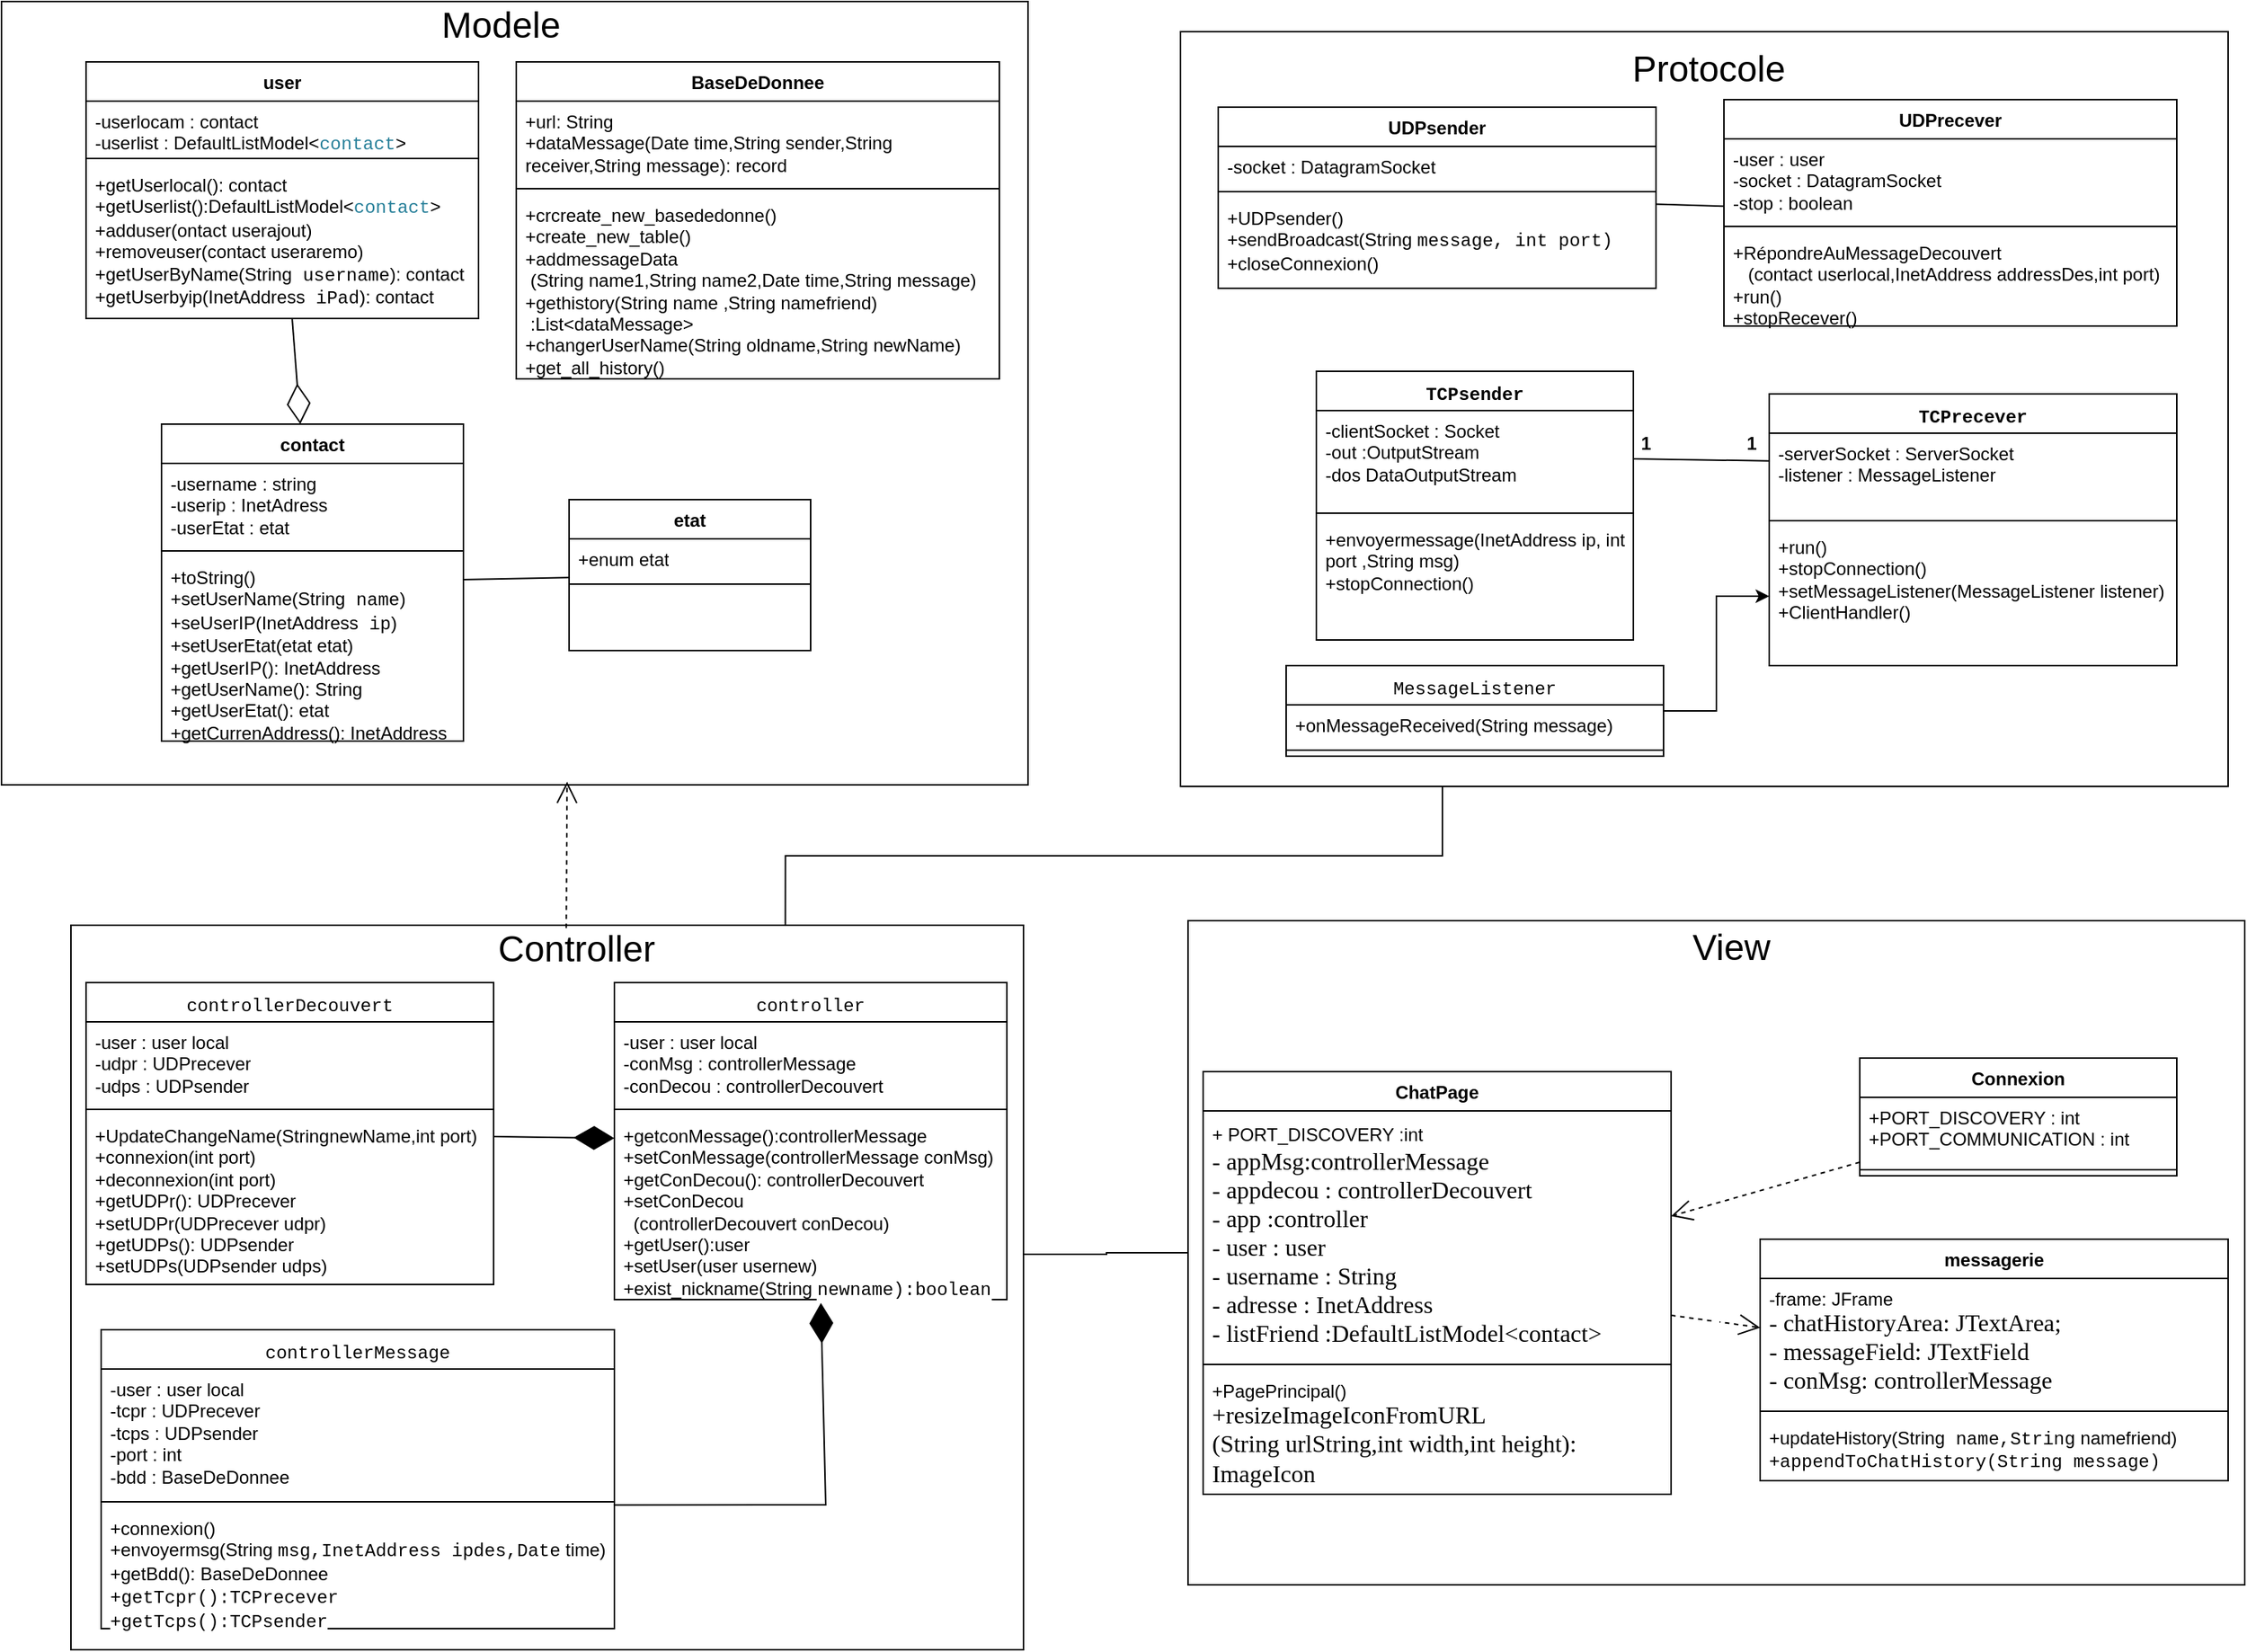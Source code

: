 <mxfile version="22.1.17" type="device">
  <diagram name="Page-1" id="2YBvvXClWsGukQMizWep">
    <mxGraphModel dx="1909" dy="917" grid="1" gridSize="10" guides="1" tooltips="1" connect="1" arrows="1" fold="1" page="1" pageScale="1" pageWidth="850" pageHeight="1100" math="0" shadow="0">
      <root>
        <mxCell id="0" />
        <mxCell id="1" parent="0" />
        <mxCell id="VNb70Ho15krXr_s_kGQd-6" value="" style="rounded=0;whiteSpace=wrap;html=1;" parent="1" vertex="1">
          <mxGeometry x="204" y="70" width="680" height="519" as="geometry" />
        </mxCell>
        <mxCell id="VNb70Ho15krXr_s_kGQd-8" value="&lt;font style=&quot;font-size: 24px;&quot;&gt;Modele&lt;/font&gt;" style="text;html=1;strokeColor=none;fillColor=none;align=center;verticalAlign=middle;whiteSpace=wrap;rounded=0;" parent="1" vertex="1">
          <mxGeometry x="505" y="71" width="60" height="30" as="geometry" />
        </mxCell>
        <mxCell id="VNb70Ho15krXr_s_kGQd-9" value="" style="rounded=0;whiteSpace=wrap;html=1;" parent="1" vertex="1">
          <mxGeometry x="985" y="90" width="694" height="500" as="geometry" />
        </mxCell>
        <mxCell id="VNb70Ho15krXr_s_kGQd-10" value="&lt;font style=&quot;font-size: 24px;&quot;&gt;Protocole&lt;/font&gt;" style="text;html=1;strokeColor=none;fillColor=none;align=center;verticalAlign=middle;whiteSpace=wrap;rounded=0;" parent="1" vertex="1">
          <mxGeometry x="1305" y="100" width="60" height="30" as="geometry" />
        </mxCell>
        <mxCell id="VNb70Ho15krXr_s_kGQd-11" value="" style="rounded=0;whiteSpace=wrap;html=1;" parent="1" vertex="1">
          <mxGeometry x="250" y="682" width="631" height="480" as="geometry" />
        </mxCell>
        <mxCell id="VNb70Ho15krXr_s_kGQd-12" value="&lt;font style=&quot;font-size: 24px;&quot;&gt;Controller&lt;/font&gt;" style="text;html=1;strokeColor=none;fillColor=none;align=center;verticalAlign=middle;whiteSpace=wrap;rounded=0;" parent="1" vertex="1">
          <mxGeometry x="555" y="683" width="60" height="30" as="geometry" />
        </mxCell>
        <mxCell id="VNb70Ho15krXr_s_kGQd-13" value="user" style="swimlane;fontStyle=1;align=center;verticalAlign=top;childLayout=stackLayout;horizontal=1;startSize=26;horizontalStack=0;resizeParent=1;resizeParentMax=0;resizeLast=0;collapsible=1;marginBottom=0;whiteSpace=wrap;html=1;" parent="1" vertex="1">
          <mxGeometry x="260" y="110" width="260" height="170" as="geometry" />
        </mxCell>
        <mxCell id="VNb70Ho15krXr_s_kGQd-14" value="-userlocam : contact&lt;br&gt;-userlist : DefaultListModel&lt;span style=&quot;font-family: Menlo, Monaco, &amp;quot;Courier New&amp;quot;, monospace; background-color: rgb(255, 255, 255);&quot;&gt;&amp;lt;&lt;/span&gt;&lt;span style=&quot;font-family: Menlo, Monaco, &amp;quot;Courier New&amp;quot;, monospace; background-color: rgb(255, 255, 255); color: rgb(38, 127, 153);&quot;&gt;contact&lt;/span&gt;&lt;span style=&quot;font-family: Menlo, Monaco, &amp;quot;Courier New&amp;quot;, monospace; background-color: rgb(255, 255, 255);&quot;&gt;&amp;gt;&lt;/span&gt;" style="text;strokeColor=none;fillColor=none;align=left;verticalAlign=top;spacingLeft=4;spacingRight=4;overflow=hidden;rotatable=0;points=[[0,0.5],[1,0.5]];portConstraint=eastwest;whiteSpace=wrap;html=1;" parent="VNb70Ho15krXr_s_kGQd-13" vertex="1">
          <mxGeometry y="26" width="260" height="34" as="geometry" />
        </mxCell>
        <mxCell id="VNb70Ho15krXr_s_kGQd-15" value="" style="line;strokeWidth=1;fillColor=none;align=left;verticalAlign=middle;spacingTop=-1;spacingLeft=3;spacingRight=3;rotatable=0;labelPosition=right;points=[];portConstraint=eastwest;strokeColor=inherit;" parent="VNb70Ho15krXr_s_kGQd-13" vertex="1">
          <mxGeometry y="60" width="260" height="8" as="geometry" />
        </mxCell>
        <mxCell id="VNb70Ho15krXr_s_kGQd-16" value="+getUserlocal():&amp;nbsp;contact&lt;br&gt;+getUserlist():DefaultListModel&amp;lt;&lt;span style=&quot;border-color: var(--border-color); font-family: Menlo, Monaco, &amp;quot;Courier New&amp;quot;, monospace; background-color: rgb(255, 255, 255); color: rgb(38, 127, 153);&quot;&gt;contact&lt;/span&gt;&lt;span style=&quot;border-color: var(--border-color); font-family: Menlo, Monaco, &amp;quot;Courier New&amp;quot;, monospace; background-color: rgb(255, 255, 255);&quot;&gt;&amp;gt;&lt;/span&gt;&lt;br&gt;+adduser(ontact userajout)&lt;br&gt;+removeuser(contact useraremo)&lt;br&gt;+getUserByName(String&lt;span style=&quot;font-family: Menlo, Monaco, &amp;quot;Courier New&amp;quot;, monospace; background-color: rgb(255, 255, 255);&quot;&gt; username&lt;/span&gt;):&amp;nbsp;contact&lt;br&gt;+getUserbyip(InetAddress&lt;span style=&quot;font-family: Menlo, Monaco, &amp;quot;Courier New&amp;quot;, monospace; background-color: rgb(255, 255, 255);&quot;&gt;&amp;nbsp;&lt;/span&gt;&lt;font face=&quot;Menlo, Monaco, Courier New, monospace&quot;&gt;iPad&lt;/font&gt;):&amp;nbsp;contact" style="text;strokeColor=none;fillColor=none;align=left;verticalAlign=top;spacingLeft=4;spacingRight=4;overflow=hidden;rotatable=0;points=[[0,0.5],[1,0.5]];portConstraint=eastwest;whiteSpace=wrap;html=1;" parent="VNb70Ho15krXr_s_kGQd-13" vertex="1">
          <mxGeometry y="68" width="260" height="102" as="geometry" />
        </mxCell>
        <mxCell id="VNb70Ho15krXr_s_kGQd-17" value="contact" style="swimlane;fontStyle=1;align=center;verticalAlign=top;childLayout=stackLayout;horizontal=1;startSize=26;horizontalStack=0;resizeParent=1;resizeParentMax=0;resizeLast=0;collapsible=1;marginBottom=0;whiteSpace=wrap;html=1;" parent="1" vertex="1">
          <mxGeometry x="310" y="350" width="200" height="210" as="geometry" />
        </mxCell>
        <mxCell id="VNb70Ho15krXr_s_kGQd-18" value="-username : string&lt;br&gt;-userip : InetAdress&lt;br&gt;-userEtat : etat" style="text;strokeColor=none;fillColor=none;align=left;verticalAlign=top;spacingLeft=4;spacingRight=4;overflow=hidden;rotatable=0;points=[[0,0.5],[1,0.5]];portConstraint=eastwest;whiteSpace=wrap;html=1;" parent="VNb70Ho15krXr_s_kGQd-17" vertex="1">
          <mxGeometry y="26" width="200" height="54" as="geometry" />
        </mxCell>
        <mxCell id="VNb70Ho15krXr_s_kGQd-19" value="" style="line;strokeWidth=1;fillColor=none;align=left;verticalAlign=middle;spacingTop=-1;spacingLeft=3;spacingRight=3;rotatable=0;labelPosition=right;points=[];portConstraint=eastwest;strokeColor=inherit;" parent="VNb70Ho15krXr_s_kGQd-17" vertex="1">
          <mxGeometry y="80" width="200" height="8" as="geometry" />
        </mxCell>
        <mxCell id="VNb70Ho15krXr_s_kGQd-20" value="+toString()&lt;br&gt;+setUserName(String&lt;span style=&quot;font-family: Menlo, Monaco, &amp;quot;Courier New&amp;quot;, monospace; background-color: rgb(255, 255, 255);&quot;&gt; name&lt;/span&gt;)&lt;br&gt;+seUserIP(InetAddress&lt;span style=&quot;font-family: Menlo, Monaco, &amp;quot;Courier New&amp;quot;, monospace; background-color: rgb(255, 255, 255);&quot;&gt; ip&lt;/span&gt;)&lt;br&gt;+setUserEtat(etat etat)&lt;br&gt;+getUserIP():&amp;nbsp;InetAddress&lt;br&gt;+getUserName():&amp;nbsp;String&lt;br&gt;+getUserEtat():&amp;nbsp;etat&lt;br&gt;+getCurrenAddress():&amp;nbsp;InetAddress" style="text;strokeColor=none;fillColor=none;align=left;verticalAlign=top;spacingLeft=4;spacingRight=4;overflow=hidden;rotatable=0;points=[[0,0.5],[1,0.5]];portConstraint=eastwest;whiteSpace=wrap;html=1;" parent="VNb70Ho15krXr_s_kGQd-17" vertex="1">
          <mxGeometry y="88" width="200" height="122" as="geometry" />
        </mxCell>
        <mxCell id="VNb70Ho15krXr_s_kGQd-25" value="etat" style="swimlane;fontStyle=1;align=center;verticalAlign=top;childLayout=stackLayout;horizontal=1;startSize=26;horizontalStack=0;resizeParent=1;resizeParentMax=0;resizeLast=0;collapsible=1;marginBottom=0;whiteSpace=wrap;html=1;" parent="1" vertex="1">
          <mxGeometry x="580" y="400" width="160" height="100" as="geometry" />
        </mxCell>
        <mxCell id="VNb70Ho15krXr_s_kGQd-26" value="+enum etat" style="text;strokeColor=none;fillColor=none;align=left;verticalAlign=top;spacingLeft=4;spacingRight=4;overflow=hidden;rotatable=0;points=[[0,0.5],[1,0.5]];portConstraint=eastwest;whiteSpace=wrap;html=1;" parent="VNb70Ho15krXr_s_kGQd-25" vertex="1">
          <mxGeometry y="26" width="160" height="26" as="geometry" />
        </mxCell>
        <mxCell id="VNb70Ho15krXr_s_kGQd-27" value="" style="line;strokeWidth=1;fillColor=none;align=left;verticalAlign=middle;spacingTop=-1;spacingLeft=3;spacingRight=3;rotatable=0;labelPosition=right;points=[];portConstraint=eastwest;strokeColor=inherit;" parent="VNb70Ho15krXr_s_kGQd-25" vertex="1">
          <mxGeometry y="52" width="160" height="8" as="geometry" />
        </mxCell>
        <mxCell id="VNb70Ho15krXr_s_kGQd-28" value="&lt;br&gt;&lt;br&gt;&lt;br&gt;" style="text;strokeColor=none;fillColor=none;align=left;verticalAlign=top;spacingLeft=4;spacingRight=4;overflow=hidden;rotatable=0;points=[[0,0.5],[1,0.5]];portConstraint=eastwest;whiteSpace=wrap;html=1;" parent="VNb70Ho15krXr_s_kGQd-25" vertex="1">
          <mxGeometry y="60" width="160" height="40" as="geometry" />
        </mxCell>
        <mxCell id="VNb70Ho15krXr_s_kGQd-41" value="UDPsender" style="swimlane;fontStyle=1;align=center;verticalAlign=top;childLayout=stackLayout;horizontal=1;startSize=26;horizontalStack=0;resizeParent=1;resizeParentMax=0;resizeLast=0;collapsible=1;marginBottom=0;whiteSpace=wrap;html=1;" parent="1" vertex="1">
          <mxGeometry x="1010" y="140" width="290" height="120" as="geometry" />
        </mxCell>
        <mxCell id="VNb70Ho15krXr_s_kGQd-42" value="-socket : DatagramSocket" style="text;strokeColor=none;fillColor=none;align=left;verticalAlign=top;spacingLeft=4;spacingRight=4;overflow=hidden;rotatable=0;points=[[0,0.5],[1,0.5]];portConstraint=eastwest;whiteSpace=wrap;html=1;" parent="VNb70Ho15krXr_s_kGQd-41" vertex="1">
          <mxGeometry y="26" width="290" height="26" as="geometry" />
        </mxCell>
        <mxCell id="VNb70Ho15krXr_s_kGQd-43" value="" style="line;strokeWidth=1;fillColor=none;align=left;verticalAlign=middle;spacingTop=-1;spacingLeft=3;spacingRight=3;rotatable=0;labelPosition=right;points=[];portConstraint=eastwest;strokeColor=inherit;" parent="VNb70Ho15krXr_s_kGQd-41" vertex="1">
          <mxGeometry y="52" width="290" height="8" as="geometry" />
        </mxCell>
        <mxCell id="VNb70Ho15krXr_s_kGQd-44" value="+UDPsender()&lt;br&gt;+sendBroadcast(String&amp;nbsp;&lt;span style=&quot;background-color: rgb(255, 255, 255);&quot;&gt;&lt;font face=&quot;Menlo, Monaco, Courier New, monospace&quot;&gt;message, int&lt;/font&gt;&lt;/span&gt;&lt;span style=&quot;font-family: Menlo, Monaco, &amp;quot;Courier New&amp;quot;, monospace; background-color: rgb(255, 255, 255);&quot;&gt;&amp;nbsp;port)&lt;/span&gt;&lt;br&gt;+closeConnexion()" style="text;strokeColor=none;fillColor=none;align=left;verticalAlign=top;spacingLeft=4;spacingRight=4;overflow=hidden;rotatable=0;points=[[0,0.5],[1,0.5]];portConstraint=eastwest;whiteSpace=wrap;html=1;" parent="VNb70Ho15krXr_s_kGQd-41" vertex="1">
          <mxGeometry y="60" width="290" height="60" as="geometry" />
        </mxCell>
        <mxCell id="VNb70Ho15krXr_s_kGQd-45" value="UDPrecever" style="swimlane;fontStyle=1;align=center;verticalAlign=top;childLayout=stackLayout;horizontal=1;startSize=26;horizontalStack=0;resizeParent=1;resizeParentMax=0;resizeLast=0;collapsible=1;marginBottom=0;whiteSpace=wrap;html=1;" parent="1" vertex="1">
          <mxGeometry x="1345" y="135" width="300" height="150" as="geometry" />
        </mxCell>
        <mxCell id="VNb70Ho15krXr_s_kGQd-46" value="-user : user&lt;br&gt;-socket : DatagramSocket&lt;br&gt;-stop : boolean" style="text;strokeColor=none;fillColor=none;align=left;verticalAlign=top;spacingLeft=4;spacingRight=4;overflow=hidden;rotatable=0;points=[[0,0.5],[1,0.5]];portConstraint=eastwest;whiteSpace=wrap;html=1;" parent="VNb70Ho15krXr_s_kGQd-45" vertex="1">
          <mxGeometry y="26" width="300" height="54" as="geometry" />
        </mxCell>
        <mxCell id="VNb70Ho15krXr_s_kGQd-47" value="" style="line;strokeWidth=1;fillColor=none;align=left;verticalAlign=middle;spacingTop=-1;spacingLeft=3;spacingRight=3;rotatable=0;labelPosition=right;points=[];portConstraint=eastwest;strokeColor=inherit;" parent="VNb70Ho15krXr_s_kGQd-45" vertex="1">
          <mxGeometry y="80" width="300" height="8" as="geometry" />
        </mxCell>
        <mxCell id="VNb70Ho15krXr_s_kGQd-48" value="&lt;font face=&quot;Helvetica&quot; style=&quot;font-size: 12px;&quot;&gt;+RépondreAuMessageDecouvert&lt;br&gt;&amp;nbsp; &amp;nbsp;(contact userlocal,InetAddress&amp;nbsp;&lt;span style=&quot;background-color: rgb(255, 255, 255);&quot;&gt;addressDes,int&amp;nbsp;&lt;/span&gt;&lt;span style=&quot;background-color: rgb(255, 255, 255);&quot;&gt;port&lt;/span&gt;)&lt;br&gt;+run()&lt;br&gt;+stopRecever()&lt;/font&gt;" style="text;strokeColor=none;fillColor=none;align=left;verticalAlign=top;spacingLeft=4;spacingRight=4;overflow=hidden;rotatable=0;points=[[0,0.5],[1,0.5]];portConstraint=eastwest;whiteSpace=wrap;html=1;" parent="VNb70Ho15krXr_s_kGQd-45" vertex="1">
          <mxGeometry y="88" width="300" height="62" as="geometry" />
        </mxCell>
        <mxCell id="VNb70Ho15krXr_s_kGQd-49" value="&lt;div style=&quot;font-weight: normal; text-align: start; background-color: rgb(255, 255, 255); font-family: Menlo, Monaco, &amp;quot;Courier New&amp;quot;, monospace; line-height: 18px;&quot;&gt;controllerDecouvert&lt;/div&gt;" style="swimlane;fontStyle=1;align=center;verticalAlign=top;childLayout=stackLayout;horizontal=1;startSize=26;horizontalStack=0;resizeParent=1;resizeParentMax=0;resizeLast=0;collapsible=1;marginBottom=0;whiteSpace=wrap;html=1;" parent="1" vertex="1">
          <mxGeometry x="260" y="720" width="270" height="200" as="geometry" />
        </mxCell>
        <mxCell id="VNb70Ho15krXr_s_kGQd-50" value="-user : user local&lt;br&gt;-udpr : UDPrecever&lt;br&gt;-udps : UDPsender" style="text;strokeColor=none;fillColor=none;align=left;verticalAlign=top;spacingLeft=4;spacingRight=4;overflow=hidden;rotatable=0;points=[[0,0.5],[1,0.5]];portConstraint=eastwest;whiteSpace=wrap;html=1;" parent="VNb70Ho15krXr_s_kGQd-49" vertex="1">
          <mxGeometry y="26" width="270" height="54" as="geometry" />
        </mxCell>
        <mxCell id="VNb70Ho15krXr_s_kGQd-51" value="" style="line;strokeWidth=1;fillColor=none;align=left;verticalAlign=middle;spacingTop=-1;spacingLeft=3;spacingRight=3;rotatable=0;labelPosition=right;points=[];portConstraint=eastwest;strokeColor=inherit;" parent="VNb70Ho15krXr_s_kGQd-49" vertex="1">
          <mxGeometry y="80" width="270" height="8" as="geometry" />
        </mxCell>
        <mxCell id="VNb70Ho15krXr_s_kGQd-52" value="+UpdateChangeName(StringnewName,int port)&lt;br&gt;+connexion(int port)&lt;br&gt;+deconnexion(int port)&lt;br&gt;+getUDPr():&amp;nbsp;UDPrecever&lt;br&gt;+setUDPr(UDPrecever&amp;nbsp;udpr)&lt;br&gt;+getUDPs():&amp;nbsp;UDPsender&lt;br&gt;+setUDPs(UDPsender&amp;nbsp;udps)" style="text;strokeColor=none;fillColor=none;align=left;verticalAlign=top;spacingLeft=4;spacingRight=4;overflow=hidden;rotatable=0;points=[[0,0.5],[1,0.5]];portConstraint=eastwest;whiteSpace=wrap;html=1;" parent="VNb70Ho15krXr_s_kGQd-49" vertex="1">
          <mxGeometry y="88" width="270" height="112" as="geometry" />
        </mxCell>
        <mxCell id="VNb70Ho15krXr_s_kGQd-65" value="" style="rounded=0;whiteSpace=wrap;html=1;" parent="1" vertex="1">
          <mxGeometry x="990" y="679" width="700" height="440" as="geometry" />
        </mxCell>
        <mxCell id="VNb70Ho15krXr_s_kGQd-67" value="&lt;font style=&quot;font-size: 24px;&quot;&gt;View&lt;/font&gt;" style="text;html=1;strokeColor=none;fillColor=none;align=center;verticalAlign=middle;whiteSpace=wrap;rounded=0;" parent="1" vertex="1">
          <mxGeometry x="1320" y="682" width="60" height="30" as="geometry" />
        </mxCell>
        <mxCell id="VNb70Ho15krXr_s_kGQd-72" value="ChatPage" style="swimlane;fontStyle=1;align=center;verticalAlign=top;childLayout=stackLayout;horizontal=1;startSize=26;horizontalStack=0;resizeParent=1;resizeParentMax=0;resizeLast=0;collapsible=1;marginBottom=0;whiteSpace=wrap;html=1;" parent="1" vertex="1">
          <mxGeometry x="1000" y="779" width="310" height="280" as="geometry" />
        </mxCell>
        <mxCell id="VNb70Ho15krXr_s_kGQd-73" value="&lt;div style=&quot;background-color: rgb(255, 255, 255); line-height: 18px;&quot;&gt;&lt;div&gt;&lt;font face=&quot;Helvetica&quot; style=&quot;font-size: 12px;&quot;&gt;    + PORT_DISCOVERY :int&amp;nbsp;&lt;/font&gt;&lt;/div&gt;&lt;div&gt;    &lt;/div&gt;&lt;div&gt;    &lt;font face=&quot;jWX6FB5qp2vcf8BzZ9ym&quot; size=&quot;3&quot;&gt;-&amp;nbsp;appMsg:controllerMessage&lt;/font&gt;&lt;/div&gt;&lt;div&gt;    &lt;font face=&quot;jWX6FB5qp2vcf8BzZ9ym&quot; size=&quot;3&quot;&gt;-&amp;nbsp;appdecou : controllerDecouvert&lt;/font&gt;&lt;/div&gt;&lt;div&gt;    &lt;font face=&quot;jWX6FB5qp2vcf8BzZ9ym&quot; size=&quot;3&quot;&gt;-&amp;nbsp;app :controller&lt;/font&gt;&lt;/div&gt;&lt;div&gt;    &lt;font face=&quot;jWX6FB5qp2vcf8BzZ9ym&quot; size=&quot;3&quot;&gt;- user : user&lt;/font&gt;&lt;/div&gt;&lt;div&gt;    &lt;font face=&quot;jWX6FB5qp2vcf8BzZ9ym&quot; size=&quot;3&quot;&gt;-&amp;nbsp;username :&amp;nbsp;String&lt;/font&gt;&lt;/div&gt;&lt;div&gt;    &lt;font face=&quot;jWX6FB5qp2vcf8BzZ9ym&quot; size=&quot;3&quot;&gt;- adresse :&amp;nbsp;InetAddress&lt;/font&gt;&lt;/div&gt;&lt;div&gt;    &lt;font face=&quot;jWX6FB5qp2vcf8BzZ9ym&quot; size=&quot;3&quot;&gt;- listFriend :DefaultListModel&amp;lt;contact&amp;gt;&lt;/font&gt;&lt;/div&gt;&lt;/div&gt;" style="text;strokeColor=none;fillColor=none;align=left;verticalAlign=top;spacingLeft=4;spacingRight=4;overflow=hidden;rotatable=0;points=[[0,0.5],[1,0.5]];portConstraint=eastwest;whiteSpace=wrap;html=1;" parent="VNb70Ho15krXr_s_kGQd-72" vertex="1">
          <mxGeometry y="26" width="310" height="164" as="geometry" />
        </mxCell>
        <mxCell id="VNb70Ho15krXr_s_kGQd-74" value="" style="line;strokeWidth=1;fillColor=none;align=left;verticalAlign=middle;spacingTop=-1;spacingLeft=3;spacingRight=3;rotatable=0;labelPosition=right;points=[];portConstraint=eastwest;strokeColor=inherit;" parent="VNb70Ho15krXr_s_kGQd-72" vertex="1">
          <mxGeometry y="190" width="310" height="8" as="geometry" />
        </mxCell>
        <mxCell id="VNb70Ho15krXr_s_kGQd-75" value="&lt;font style=&quot;font-size: 12px;&quot; face=&quot;Helvetica&quot;&gt;+PagePrincipal()&lt;br&gt;&lt;/font&gt;&lt;div style=&quot;background-color: rgb(255, 255, 255); line-height: 18px;&quot;&gt;&lt;font size=&quot;3&quot; face=&quot;jMMzIu0_Fu1JXjj66-fE&quot;&gt;+resizeImageIconFromURL&lt;/font&gt;&lt;/div&gt;&lt;div style=&quot;background-color: rgb(255, 255, 255); line-height: 18px;&quot;&gt;&lt;font size=&quot;3&quot; face=&quot;jMMzIu0_Fu1JXjj66-fE&quot;&gt;(String urlString,int width,int height):&lt;/font&gt;&lt;/div&gt;&lt;font size=&quot;3&quot; face=&quot;jMMzIu0_Fu1JXjj66-fE&quot;&gt;ImageIcon&lt;/font&gt;" style="text;strokeColor=none;fillColor=none;align=left;verticalAlign=top;spacingLeft=4;spacingRight=4;overflow=hidden;rotatable=0;points=[[0,0.5],[1,0.5]];portConstraint=eastwest;whiteSpace=wrap;html=1;" parent="VNb70Ho15krXr_s_kGQd-72" vertex="1">
          <mxGeometry y="198" width="310" height="82" as="geometry" />
        </mxCell>
        <mxCell id="VNb70Ho15krXr_s_kGQd-76" value="messagerie" style="swimlane;fontStyle=1;align=center;verticalAlign=top;childLayout=stackLayout;horizontal=1;startSize=26;horizontalStack=0;resizeParent=1;resizeParentMax=0;resizeLast=0;collapsible=1;marginBottom=0;whiteSpace=wrap;html=1;" parent="1" vertex="1">
          <mxGeometry x="1369" y="890" width="310" height="160" as="geometry" />
        </mxCell>
        <mxCell id="VNb70Ho15krXr_s_kGQd-77" value="&lt;font style=&quot;font-size: 12px;&quot; face=&quot;Helvetica&quot;&gt;-frame:&lt;span style=&quot;caret-color: rgb(0, 0, 255);&quot;&gt;&amp;nbsp;JFrame&lt;/span&gt;&lt;span style=&quot;background-color: rgb(255, 255, 255);&quot;&gt;&lt;br&gt;&lt;/span&gt;&lt;/font&gt;&lt;div style=&quot;background-color: rgb(255, 255, 255); line-height: 18px;&quot;&gt;&lt;div&gt;    &lt;font size=&quot;3&quot; face=&quot;Sn9Caa7I0fBbzUxVreMu&quot;&gt;-&amp;nbsp;chatHistoryArea:&amp;nbsp;JTextArea;&lt;/font&gt;&lt;/div&gt;&lt;div&gt;    &lt;font size=&quot;3&quot; face=&quot;Sn9Caa7I0fBbzUxVreMu&quot;&gt;-&amp;nbsp;messageField:&amp;nbsp;JTextField&lt;/font&gt;&lt;/div&gt;&lt;div&gt;    &lt;font size=&quot;3&quot; face=&quot;Sn9Caa7I0fBbzUxVreMu&quot;&gt;-&amp;nbsp;conMsg: controllerMessage&lt;/font&gt;&lt;/div&gt;&lt;/div&gt;" style="text;strokeColor=none;fillColor=none;align=left;verticalAlign=top;spacingLeft=4;spacingRight=4;overflow=hidden;rotatable=0;points=[[0,0.5],[1,0.5]];portConstraint=eastwest;whiteSpace=wrap;html=1;" parent="VNb70Ho15krXr_s_kGQd-76" vertex="1">
          <mxGeometry y="26" width="310" height="84" as="geometry" />
        </mxCell>
        <mxCell id="VNb70Ho15krXr_s_kGQd-78" value="" style="line;strokeWidth=1;fillColor=none;align=left;verticalAlign=middle;spacingTop=-1;spacingLeft=3;spacingRight=3;rotatable=0;labelPosition=right;points=[];portConstraint=eastwest;strokeColor=inherit;" parent="VNb70Ho15krXr_s_kGQd-76" vertex="1">
          <mxGeometry y="110" width="310" height="8" as="geometry" />
        </mxCell>
        <mxCell id="VNb70Ho15krXr_s_kGQd-79" value="+updateHistory(String&lt;span style=&quot;font-family: Menlo, Monaco, &amp;quot;Courier New&amp;quot;, monospace; background-color: rgb(255, 255, 255);&quot;&gt;&amp;nbsp;name,String&lt;/span&gt;&amp;nbsp;namefriend)&lt;br&gt;+&lt;span style=&quot;font-family: Menlo, Monaco, &amp;quot;Courier New&amp;quot;, monospace; background-color: rgb(255, 255, 255);&quot;&gt;appendToChatHistory(String message)&lt;/span&gt;" style="text;strokeColor=none;fillColor=none;align=left;verticalAlign=top;spacingLeft=4;spacingRight=4;overflow=hidden;rotatable=0;points=[[0,0.5],[1,0.5]];portConstraint=eastwest;whiteSpace=wrap;html=1;" parent="VNb70Ho15krXr_s_kGQd-76" vertex="1">
          <mxGeometry y="118" width="310" height="42" as="geometry" />
        </mxCell>
        <mxCell id="aAukB-wPMUWpYoOOi4NN-1" value="BaseDeDonnee" style="swimlane;fontStyle=1;align=center;verticalAlign=top;childLayout=stackLayout;horizontal=1;startSize=26;horizontalStack=0;resizeParent=1;resizeParentMax=0;resizeLast=0;collapsible=1;marginBottom=0;whiteSpace=wrap;html=1;" vertex="1" parent="1">
          <mxGeometry x="545" y="110" width="320" height="210" as="geometry" />
        </mxCell>
        <mxCell id="aAukB-wPMUWpYoOOi4NN-2" value="+url: String&lt;br&gt;+dataMessage(Date time,String sender,String receiver,String message): record&amp;nbsp;" style="text;strokeColor=none;fillColor=none;align=left;verticalAlign=top;spacingLeft=4;spacingRight=4;overflow=hidden;rotatable=0;points=[[0,0.5],[1,0.5]];portConstraint=eastwest;whiteSpace=wrap;html=1;" vertex="1" parent="aAukB-wPMUWpYoOOi4NN-1">
          <mxGeometry y="26" width="320" height="54" as="geometry" />
        </mxCell>
        <mxCell id="aAukB-wPMUWpYoOOi4NN-3" value="" style="line;strokeWidth=1;fillColor=none;align=left;verticalAlign=middle;spacingTop=-1;spacingLeft=3;spacingRight=3;rotatable=0;labelPosition=right;points=[];portConstraint=eastwest;strokeColor=inherit;" vertex="1" parent="aAukB-wPMUWpYoOOi4NN-1">
          <mxGeometry y="80" width="320" height="8" as="geometry" />
        </mxCell>
        <mxCell id="aAukB-wPMUWpYoOOi4NN-4" value="+crcreate_new_basededonne()&lt;br&gt;+create_new_table()&lt;br&gt;+addmessageData&lt;br&gt;&amp;nbsp;(String name1,String name2,Date time,String message)&lt;br&gt;+gethistory(String name ,String namefriend)&lt;br&gt;&amp;nbsp;:List&amp;lt;dataMessage&amp;gt;&lt;br&gt;+changerUserName(String oldname,String newName)&lt;br&gt;+get_all_history()" style="text;strokeColor=none;fillColor=none;align=left;verticalAlign=top;spacingLeft=4;spacingRight=4;overflow=hidden;rotatable=0;points=[[0,0.5],[1,0.5]];portConstraint=eastwest;whiteSpace=wrap;html=1;" vertex="1" parent="aAukB-wPMUWpYoOOi4NN-1">
          <mxGeometry y="88" width="320" height="122" as="geometry" />
        </mxCell>
        <mxCell id="aAukB-wPMUWpYoOOi4NN-5" value="&lt;div style=&quot;font-weight: normal; text-align: start; background-color: rgb(255, 255, 255); font-family: Menlo, Monaco, &amp;quot;Courier New&amp;quot;, monospace; line-height: 18px;&quot;&gt;&lt;div style=&quot;line-height: 18px;&quot;&gt;&lt;div style=&quot;line-height: 18px;&quot;&gt;controller&lt;/div&gt;&lt;/div&gt;&lt;/div&gt;" style="swimlane;fontStyle=1;align=center;verticalAlign=top;childLayout=stackLayout;horizontal=1;startSize=26;horizontalStack=0;resizeParent=1;resizeParentMax=0;resizeLast=0;collapsible=1;marginBottom=0;whiteSpace=wrap;html=1;" vertex="1" parent="1">
          <mxGeometry x="610" y="720" width="260" height="210" as="geometry" />
        </mxCell>
        <mxCell id="aAukB-wPMUWpYoOOi4NN-6" value="-user : user local&lt;br&gt;-conMsg&amp;nbsp;:&amp;nbsp;controllerMessage&lt;br&gt;-conDecou&amp;nbsp;:&amp;nbsp;controllerDecouvert" style="text;strokeColor=none;fillColor=none;align=left;verticalAlign=top;spacingLeft=4;spacingRight=4;overflow=hidden;rotatable=0;points=[[0,0.5],[1,0.5]];portConstraint=eastwest;whiteSpace=wrap;html=1;" vertex="1" parent="aAukB-wPMUWpYoOOi4NN-5">
          <mxGeometry y="26" width="260" height="54" as="geometry" />
        </mxCell>
        <mxCell id="aAukB-wPMUWpYoOOi4NN-7" value="" style="line;strokeWidth=1;fillColor=none;align=left;verticalAlign=middle;spacingTop=-1;spacingLeft=3;spacingRight=3;rotatable=0;labelPosition=right;points=[];portConstraint=eastwest;strokeColor=inherit;" vertex="1" parent="aAukB-wPMUWpYoOOi4NN-5">
          <mxGeometry y="80" width="260" height="8" as="geometry" />
        </mxCell>
        <mxCell id="aAukB-wPMUWpYoOOi4NN-8" value="+getconMessage():controllerMessage&lt;br&gt;+setConMessage(controllerMessage conMsg)&lt;br&gt;+getConDecou():&amp;nbsp;controllerDecouvert&lt;br&gt;+setConDecou&lt;br&gt;&amp;nbsp; (controllerDecouvert conDecou)&lt;br&gt;+getUser():user&lt;br&gt;+setUser(user usernew)&lt;br&gt;+exist_nickname(String&amp;nbsp;&lt;span style=&quot;font-family: Menlo, Monaco, &amp;quot;Courier New&amp;quot;, monospace; background-color: rgb(255, 255, 255);&quot;&gt;newname):boolean&lt;/span&gt;" style="text;strokeColor=none;fillColor=none;align=left;verticalAlign=top;spacingLeft=4;spacingRight=4;overflow=hidden;rotatable=0;points=[[0,0.5],[1,0.5]];portConstraint=eastwest;whiteSpace=wrap;html=1;" vertex="1" parent="aAukB-wPMUWpYoOOi4NN-5">
          <mxGeometry y="88" width="260" height="122" as="geometry" />
        </mxCell>
        <mxCell id="aAukB-wPMUWpYoOOi4NN-9" value="&lt;div style=&quot;font-weight: normal; text-align: start; background-color: rgb(255, 255, 255); font-family: Menlo, Monaco, &amp;quot;Courier New&amp;quot;, monospace; line-height: 18px;&quot;&gt;&lt;div style=&quot;line-height: 18px;&quot;&gt;controllerMessage&lt;/div&gt;&lt;/div&gt;" style="swimlane;fontStyle=1;align=center;verticalAlign=top;childLayout=stackLayout;horizontal=1;startSize=26;horizontalStack=0;resizeParent=1;resizeParentMax=0;resizeLast=0;collapsible=1;marginBottom=0;whiteSpace=wrap;html=1;" vertex="1" parent="1">
          <mxGeometry x="270" y="950" width="340" height="198" as="geometry" />
        </mxCell>
        <mxCell id="aAukB-wPMUWpYoOOi4NN-10" value="-user : user local&lt;br&gt;-tcpr : UDPrecever&lt;br&gt;-tcps : UDPsender&lt;br&gt;-port : int&lt;br&gt;-bdd : BaseDeDonnee" style="text;strokeColor=none;fillColor=none;align=left;verticalAlign=top;spacingLeft=4;spacingRight=4;overflow=hidden;rotatable=0;points=[[0,0.5],[1,0.5]];portConstraint=eastwest;whiteSpace=wrap;html=1;" vertex="1" parent="aAukB-wPMUWpYoOOi4NN-9">
          <mxGeometry y="26" width="340" height="84" as="geometry" />
        </mxCell>
        <mxCell id="aAukB-wPMUWpYoOOi4NN-11" value="" style="line;strokeWidth=1;fillColor=none;align=left;verticalAlign=middle;spacingTop=-1;spacingLeft=3;spacingRight=3;rotatable=0;labelPosition=right;points=[];portConstraint=eastwest;strokeColor=inherit;" vertex="1" parent="aAukB-wPMUWpYoOOi4NN-9">
          <mxGeometry y="110" width="340" height="8" as="geometry" />
        </mxCell>
        <mxCell id="aAukB-wPMUWpYoOOi4NN-12" value="+connexion()&lt;br&gt;+envoyermsg(String&amp;nbsp;&lt;span style=&quot;font-family: Menlo, Monaco, &amp;quot;Courier New&amp;quot;, monospace; background-color: rgb(255, 255, 255);&quot;&gt;msg,InetAddress&lt;/span&gt;&lt;span style=&quot;font-family: Menlo, Monaco, &amp;quot;Courier New&amp;quot;, monospace; background-color: rgb(255, 255, 255);&quot;&gt;&amp;nbsp;ipdes,Date&lt;/span&gt;&amp;nbsp;time) &lt;br&gt;+getBdd():&amp;nbsp;BaseDeDonnee&lt;span style=&quot;font-family: Menlo, Monaco, &amp;quot;Courier New&amp;quot;, monospace; background-color: rgb(255, 255, 255);&quot;&gt;&lt;br&gt;&lt;/span&gt;&lt;span style=&quot;font-family: Menlo, Monaco, &amp;quot;Courier New&amp;quot;, monospace; background-color: rgb(255, 255, 255);&quot;&gt;+getTcpr():TCPrecever&lt;br&gt;+getTcps():TCPsender&lt;br&gt;&lt;/span&gt;&lt;span style=&quot;font-family: Menlo, Monaco, &amp;quot;Courier New&amp;quot;, monospace; background-color: rgb(255, 255, 255);&quot;&gt;&lt;br&gt;&lt;/span&gt;" style="text;strokeColor=none;fillColor=none;align=left;verticalAlign=top;spacingLeft=4;spacingRight=4;overflow=hidden;rotatable=0;points=[[0,0.5],[1,0.5]];portConstraint=eastwest;whiteSpace=wrap;html=1;" vertex="1" parent="aAukB-wPMUWpYoOOi4NN-9">
          <mxGeometry y="118" width="340" height="80" as="geometry" />
        </mxCell>
        <mxCell id="aAukB-wPMUWpYoOOi4NN-13" value="&lt;div style=&quot;text-align: start; background-color: rgb(255, 255, 255); font-family: Menlo, Monaco, &amp;quot;Courier New&amp;quot;, monospace; line-height: 18px;&quot;&gt;TCPsender&lt;/div&gt;" style="swimlane;fontStyle=1;align=center;verticalAlign=top;childLayout=stackLayout;horizontal=1;startSize=26;horizontalStack=0;resizeParent=1;resizeParentMax=0;resizeLast=0;collapsible=1;marginBottom=0;whiteSpace=wrap;html=1;" vertex="1" parent="1">
          <mxGeometry x="1075" y="315" width="210" height="178" as="geometry" />
        </mxCell>
        <mxCell id="aAukB-wPMUWpYoOOi4NN-14" value="-clientSocket : Socket&lt;br&gt;-out :OutputStream&lt;br&gt;-dos DataOutputStream" style="text;strokeColor=none;fillColor=none;align=left;verticalAlign=top;spacingLeft=4;spacingRight=4;overflow=hidden;rotatable=0;points=[[0,0.5],[1,0.5]];portConstraint=eastwest;whiteSpace=wrap;html=1;" vertex="1" parent="aAukB-wPMUWpYoOOi4NN-13">
          <mxGeometry y="26" width="210" height="64" as="geometry" />
        </mxCell>
        <mxCell id="aAukB-wPMUWpYoOOi4NN-15" value="" style="line;strokeWidth=1;fillColor=none;align=left;verticalAlign=middle;spacingTop=-1;spacingLeft=3;spacingRight=3;rotatable=0;labelPosition=right;points=[];portConstraint=eastwest;strokeColor=inherit;" vertex="1" parent="aAukB-wPMUWpYoOOi4NN-13">
          <mxGeometry y="90" width="210" height="8" as="geometry" />
        </mxCell>
        <mxCell id="aAukB-wPMUWpYoOOi4NN-16" value="&lt;font style=&quot;font-size: 12px;&quot; face=&quot;Helvetica&quot;&gt;+envoyermessage(&lt;span style=&quot;background-color: rgb(255, 255, 255);&quot;&gt;InetAddress&lt;/span&gt;&lt;span style=&quot;background-color: rgb(255, 255, 255);&quot;&gt; ip, &lt;/span&gt;&lt;span style=&quot;background-color: rgb(255, 255, 255);&quot;&gt;int&lt;/span&gt;&lt;span style=&quot;background-color: rgb(255, 255, 255);&quot;&gt; port ,&lt;/span&gt;&lt;span style=&quot;background-color: rgb(255, 255, 255);&quot;&gt;String&lt;/span&gt; msg)&lt;br&gt;+&lt;span style=&quot;background-color: rgb(255, 255, 255);&quot;&gt;stopConnection() &lt;/span&gt;&lt;/font&gt;" style="text;strokeColor=none;fillColor=none;align=left;verticalAlign=top;spacingLeft=4;spacingRight=4;overflow=hidden;rotatable=0;points=[[0,0.5],[1,0.5]];portConstraint=eastwest;whiteSpace=wrap;html=1;" vertex="1" parent="aAukB-wPMUWpYoOOi4NN-13">
          <mxGeometry y="98" width="210" height="80" as="geometry" />
        </mxCell>
        <mxCell id="aAukB-wPMUWpYoOOi4NN-17" value="&lt;div style=&quot;text-align: start; background-color: rgb(255, 255, 255); font-family: Menlo, Monaco, &amp;quot;Courier New&amp;quot;, monospace; line-height: 18px;&quot;&gt;TCPrecever&lt;/div&gt;" style="swimlane;fontStyle=1;align=center;verticalAlign=top;childLayout=stackLayout;horizontal=1;startSize=26;horizontalStack=0;resizeParent=1;resizeParentMax=0;resizeLast=0;collapsible=1;marginBottom=0;whiteSpace=wrap;html=1;" vertex="1" parent="1">
          <mxGeometry x="1375" y="330" width="270" height="180" as="geometry" />
        </mxCell>
        <mxCell id="aAukB-wPMUWpYoOOi4NN-18" value="-serverSocket :&amp;nbsp;ServerSocket&lt;br&gt;-listener :&amp;nbsp;MessageListener" style="text;strokeColor=none;fillColor=none;align=left;verticalAlign=top;spacingLeft=4;spacingRight=4;overflow=hidden;rotatable=0;points=[[0,0.5],[1,0.5]];portConstraint=eastwest;whiteSpace=wrap;html=1;" vertex="1" parent="aAukB-wPMUWpYoOOi4NN-17">
          <mxGeometry y="26" width="270" height="54" as="geometry" />
        </mxCell>
        <mxCell id="aAukB-wPMUWpYoOOi4NN-19" value="" style="line;strokeWidth=1;fillColor=none;align=left;verticalAlign=middle;spacingTop=-1;spacingLeft=3;spacingRight=3;rotatable=0;labelPosition=right;points=[];portConstraint=eastwest;strokeColor=inherit;" vertex="1" parent="aAukB-wPMUWpYoOOi4NN-17">
          <mxGeometry y="80" width="270" height="8" as="geometry" />
        </mxCell>
        <mxCell id="aAukB-wPMUWpYoOOi4NN-20" value="&lt;font style=&quot;font-size: 12px;&quot; face=&quot;Helvetica&quot;&gt;+run()&lt;br&gt;+stopConnection()&lt;br&gt;+setMessageListener(&lt;span style=&quot;background-color: rgb(255, 255, 255);&quot;&gt;MessageListener&lt;/span&gt; listener)&lt;br&gt;+&lt;span style=&quot;background-color: rgb(255, 255, 255);&quot;&gt;ClientHandler()&lt;/span&gt;&lt;/font&gt;" style="text;strokeColor=none;fillColor=none;align=left;verticalAlign=top;spacingLeft=4;spacingRight=4;overflow=hidden;rotatable=0;points=[[0,0.5],[1,0.5]];portConstraint=eastwest;whiteSpace=wrap;html=1;" vertex="1" parent="aAukB-wPMUWpYoOOi4NN-17">
          <mxGeometry y="88" width="270" height="92" as="geometry" />
        </mxCell>
        <mxCell id="aAukB-wPMUWpYoOOi4NN-39" value="" style="edgeStyle=orthogonalEdgeStyle;rounded=0;orthogonalLoop=1;jettySize=auto;html=1;" edge="1" parent="1" source="aAukB-wPMUWpYoOOi4NN-21" target="aAukB-wPMUWpYoOOi4NN-20">
          <mxGeometry relative="1" as="geometry" />
        </mxCell>
        <mxCell id="aAukB-wPMUWpYoOOi4NN-21" value="&lt;div style=&quot;font-weight: normal; text-align: start; background-color: rgb(255, 255, 255); font-family: Menlo, Monaco, &amp;quot;Courier New&amp;quot;, monospace; line-height: 18px;&quot;&gt;MessageListener&lt;/div&gt;" style="swimlane;fontStyle=1;align=center;verticalAlign=top;childLayout=stackLayout;horizontal=1;startSize=26;horizontalStack=0;resizeParent=1;resizeParentMax=0;resizeLast=0;collapsible=1;marginBottom=0;whiteSpace=wrap;html=1;" vertex="1" parent="1">
          <mxGeometry x="1055" y="510" width="250" height="60" as="geometry" />
        </mxCell>
        <mxCell id="aAukB-wPMUWpYoOOi4NN-24" value="+onMessageReceived(String message)" style="text;strokeColor=none;fillColor=none;align=left;verticalAlign=top;spacingLeft=4;spacingRight=4;overflow=hidden;rotatable=0;points=[[0,0.5],[1,0.5]];portConstraint=eastwest;whiteSpace=wrap;html=1;" vertex="1" parent="aAukB-wPMUWpYoOOi4NN-21">
          <mxGeometry y="26" width="250" height="26" as="geometry" />
        </mxCell>
        <mxCell id="aAukB-wPMUWpYoOOi4NN-23" value="" style="line;strokeWidth=1;fillColor=none;align=left;verticalAlign=middle;spacingTop=-1;spacingLeft=3;spacingRight=3;rotatable=0;labelPosition=right;points=[];portConstraint=eastwest;strokeColor=inherit;" vertex="1" parent="aAukB-wPMUWpYoOOi4NN-21">
          <mxGeometry y="52" width="250" height="8" as="geometry" />
        </mxCell>
        <mxCell id="aAukB-wPMUWpYoOOi4NN-25" value="Connexion" style="swimlane;fontStyle=1;align=center;verticalAlign=top;childLayout=stackLayout;horizontal=1;startSize=26;horizontalStack=0;resizeParent=1;resizeParentMax=0;resizeLast=0;collapsible=1;marginBottom=0;whiteSpace=wrap;html=1;" vertex="1" parent="1">
          <mxGeometry x="1435" y="770" width="210" height="78" as="geometry" />
        </mxCell>
        <mxCell id="aAukB-wPMUWpYoOOi4NN-26" value="+PORT_DISCOVERY : int&lt;br&gt;+PORT_COMMUNICATION : int" style="text;strokeColor=none;fillColor=none;align=left;verticalAlign=top;spacingLeft=4;spacingRight=4;overflow=hidden;rotatable=0;points=[[0,0.5],[1,0.5]];portConstraint=eastwest;whiteSpace=wrap;html=1;" vertex="1" parent="aAukB-wPMUWpYoOOi4NN-25">
          <mxGeometry y="26" width="210" height="44" as="geometry" />
        </mxCell>
        <mxCell id="aAukB-wPMUWpYoOOi4NN-27" value="" style="line;strokeWidth=1;fillColor=none;align=left;verticalAlign=middle;spacingTop=-1;spacingLeft=3;spacingRight=3;rotatable=0;labelPosition=right;points=[];portConstraint=eastwest;strokeColor=inherit;" vertex="1" parent="aAukB-wPMUWpYoOOi4NN-25">
          <mxGeometry y="70" width="210" height="8" as="geometry" />
        </mxCell>
        <mxCell id="aAukB-wPMUWpYoOOi4NN-40" value="" style="endArrow=none;html=1;rounded=0;exitX=1;exitY=0.5;exitDx=0;exitDy=0;" edge="1" parent="1" source="aAukB-wPMUWpYoOOi4NN-14">
          <mxGeometry width="50" height="50" relative="1" as="geometry">
            <mxPoint x="1285" y="370.001" as="sourcePoint" />
            <mxPoint x="1375" y="374.365" as="targetPoint" />
          </mxGeometry>
        </mxCell>
        <mxCell id="aAukB-wPMUWpYoOOi4NN-41" value="" style="endArrow=none;html=1;rounded=0;" edge="1" parent="1" source="VNb70Ho15krXr_s_kGQd-41" target="VNb70Ho15krXr_s_kGQd-45">
          <mxGeometry width="50" height="50" relative="1" as="geometry">
            <mxPoint x="1300" y="214.32" as="sourcePoint" />
            <mxPoint x="1390" y="215.685" as="targetPoint" />
          </mxGeometry>
        </mxCell>
        <mxCell id="aAukB-wPMUWpYoOOi4NN-43" value="" style="endArrow=none;html=1;rounded=0;" edge="1" parent="1" source="VNb70Ho15krXr_s_kGQd-25" target="VNb70Ho15krXr_s_kGQd-17">
          <mxGeometry width="50" height="50" relative="1" as="geometry">
            <mxPoint x="560" y="410" as="sourcePoint" />
            <mxPoint x="555" y="340" as="targetPoint" />
          </mxGeometry>
        </mxCell>
        <mxCell id="aAukB-wPMUWpYoOOi4NN-45" value="1" style="text;align=center;fontStyle=1;verticalAlign=middle;spacingLeft=3;spacingRight=3;strokeColor=none;rotatable=0;points=[[0,0.5],[1,0.5]];portConstraint=eastwest;html=1;" vertex="1" parent="1">
          <mxGeometry x="1253" y="350" width="80" height="26" as="geometry" />
        </mxCell>
        <mxCell id="aAukB-wPMUWpYoOOi4NN-46" value="1" style="text;align=center;fontStyle=1;verticalAlign=middle;spacingLeft=3;spacingRight=3;strokeColor=none;rotatable=0;points=[[0,0.5],[1,0.5]];portConstraint=eastwest;html=1;" vertex="1" parent="1">
          <mxGeometry x="1323" y="350" width="80" height="26" as="geometry" />
        </mxCell>
        <mxCell id="aAukB-wPMUWpYoOOi4NN-47" value="" style="endArrow=diamondThin;endFill=1;endSize=24;html=1;rounded=0;" edge="1" parent="1" source="VNb70Ho15krXr_s_kGQd-49" target="aAukB-wPMUWpYoOOi4NN-5">
          <mxGeometry width="160" relative="1" as="geometry">
            <mxPoint x="620" y="890" as="sourcePoint" />
            <mxPoint x="780" y="890" as="targetPoint" />
          </mxGeometry>
        </mxCell>
        <mxCell id="aAukB-wPMUWpYoOOi4NN-48" value="" style="endArrow=diamondThin;endFill=1;endSize=24;html=1;rounded=0;entryX=0.526;entryY=1.018;entryDx=0;entryDy=0;entryPerimeter=0;exitX=1.001;exitY=-0.024;exitDx=0;exitDy=0;exitPerimeter=0;" edge="1" parent="1" source="aAukB-wPMUWpYoOOi4NN-12" target="aAukB-wPMUWpYoOOi4NN-8">
          <mxGeometry width="160" relative="1" as="geometry">
            <mxPoint x="540" y="832" as="sourcePoint" />
            <mxPoint x="625" y="833" as="targetPoint" />
            <Array as="points">
              <mxPoint x="750" y="1066" />
            </Array>
          </mxGeometry>
        </mxCell>
        <mxCell id="aAukB-wPMUWpYoOOi4NN-50" value="" style="endArrow=diamondThin;endFill=0;endSize=24;html=1;rounded=0;" edge="1" parent="1" source="VNb70Ho15krXr_s_kGQd-13" target="VNb70Ho15krXr_s_kGQd-17">
          <mxGeometry width="160" relative="1" as="geometry">
            <mxPoint x="420" y="310" as="sourcePoint" />
            <mxPoint x="580" y="310" as="targetPoint" />
          </mxGeometry>
        </mxCell>
        <mxCell id="aAukB-wPMUWpYoOOi4NN-51" value="" style="endArrow=open;endSize=12;dashed=1;html=1;rounded=0;exitX=0.52;exitY=0.004;exitDx=0;exitDy=0;entryX=0.551;entryY=0.996;entryDx=0;entryDy=0;entryPerimeter=0;exitPerimeter=0;" edge="1" parent="1" source="VNb70Ho15krXr_s_kGQd-11" target="VNb70Ho15krXr_s_kGQd-6">
          <mxGeometry width="160" relative="1" as="geometry">
            <mxPoint x="550" y="610" as="sourcePoint" />
            <mxPoint x="710" y="610" as="targetPoint" />
          </mxGeometry>
        </mxCell>
        <mxCell id="aAukB-wPMUWpYoOOi4NN-52" value="" style="endArrow=none;html=1;edgeStyle=orthogonalEdgeStyle;rounded=0;exitX=0.75;exitY=0;exitDx=0;exitDy=0;entryX=0.25;entryY=1;entryDx=0;entryDy=0;" edge="1" parent="1" source="VNb70Ho15krXr_s_kGQd-11" target="VNb70Ho15krXr_s_kGQd-9">
          <mxGeometry relative="1" as="geometry">
            <mxPoint x="860" y="580" as="sourcePoint" />
            <mxPoint x="1020" y="580" as="targetPoint" />
          </mxGeometry>
        </mxCell>
        <mxCell id="aAukB-wPMUWpYoOOi4NN-55" value="" style="endArrow=none;html=1;edgeStyle=orthogonalEdgeStyle;rounded=0;" edge="1" parent="1" source="VNb70Ho15krXr_s_kGQd-11" target="VNb70Ho15krXr_s_kGQd-65">
          <mxGeometry relative="1" as="geometry">
            <mxPoint x="733" y="692" as="sourcePoint" />
            <mxPoint x="1169" y="600" as="targetPoint" />
            <Array as="points">
              <mxPoint x="936" y="900" />
              <mxPoint x="936" y="899" />
            </Array>
          </mxGeometry>
        </mxCell>
        <mxCell id="aAukB-wPMUWpYoOOi4NN-56" value="&amp;nbsp;" style="endArrow=open;endSize=12;dashed=1;html=1;rounded=0;" edge="1" parent="1" source="aAukB-wPMUWpYoOOi4NN-25" target="VNb70Ho15krXr_s_kGQd-72">
          <mxGeometry width="160" relative="1" as="geometry">
            <mxPoint x="1270" y="860" as="sourcePoint" />
            <mxPoint x="1430" y="860" as="targetPoint" />
          </mxGeometry>
        </mxCell>
        <mxCell id="aAukB-wPMUWpYoOOi4NN-57" value="&amp;nbsp;" style="endArrow=open;endSize=12;dashed=1;html=1;rounded=0;" edge="1" parent="1" source="VNb70Ho15krXr_s_kGQd-72" target="VNb70Ho15krXr_s_kGQd-76">
          <mxGeometry width="160" relative="1" as="geometry">
            <mxPoint x="1430" y="836" as="sourcePoint" />
            <mxPoint x="1320" y="875" as="targetPoint" />
          </mxGeometry>
        </mxCell>
      </root>
    </mxGraphModel>
  </diagram>
</mxfile>
